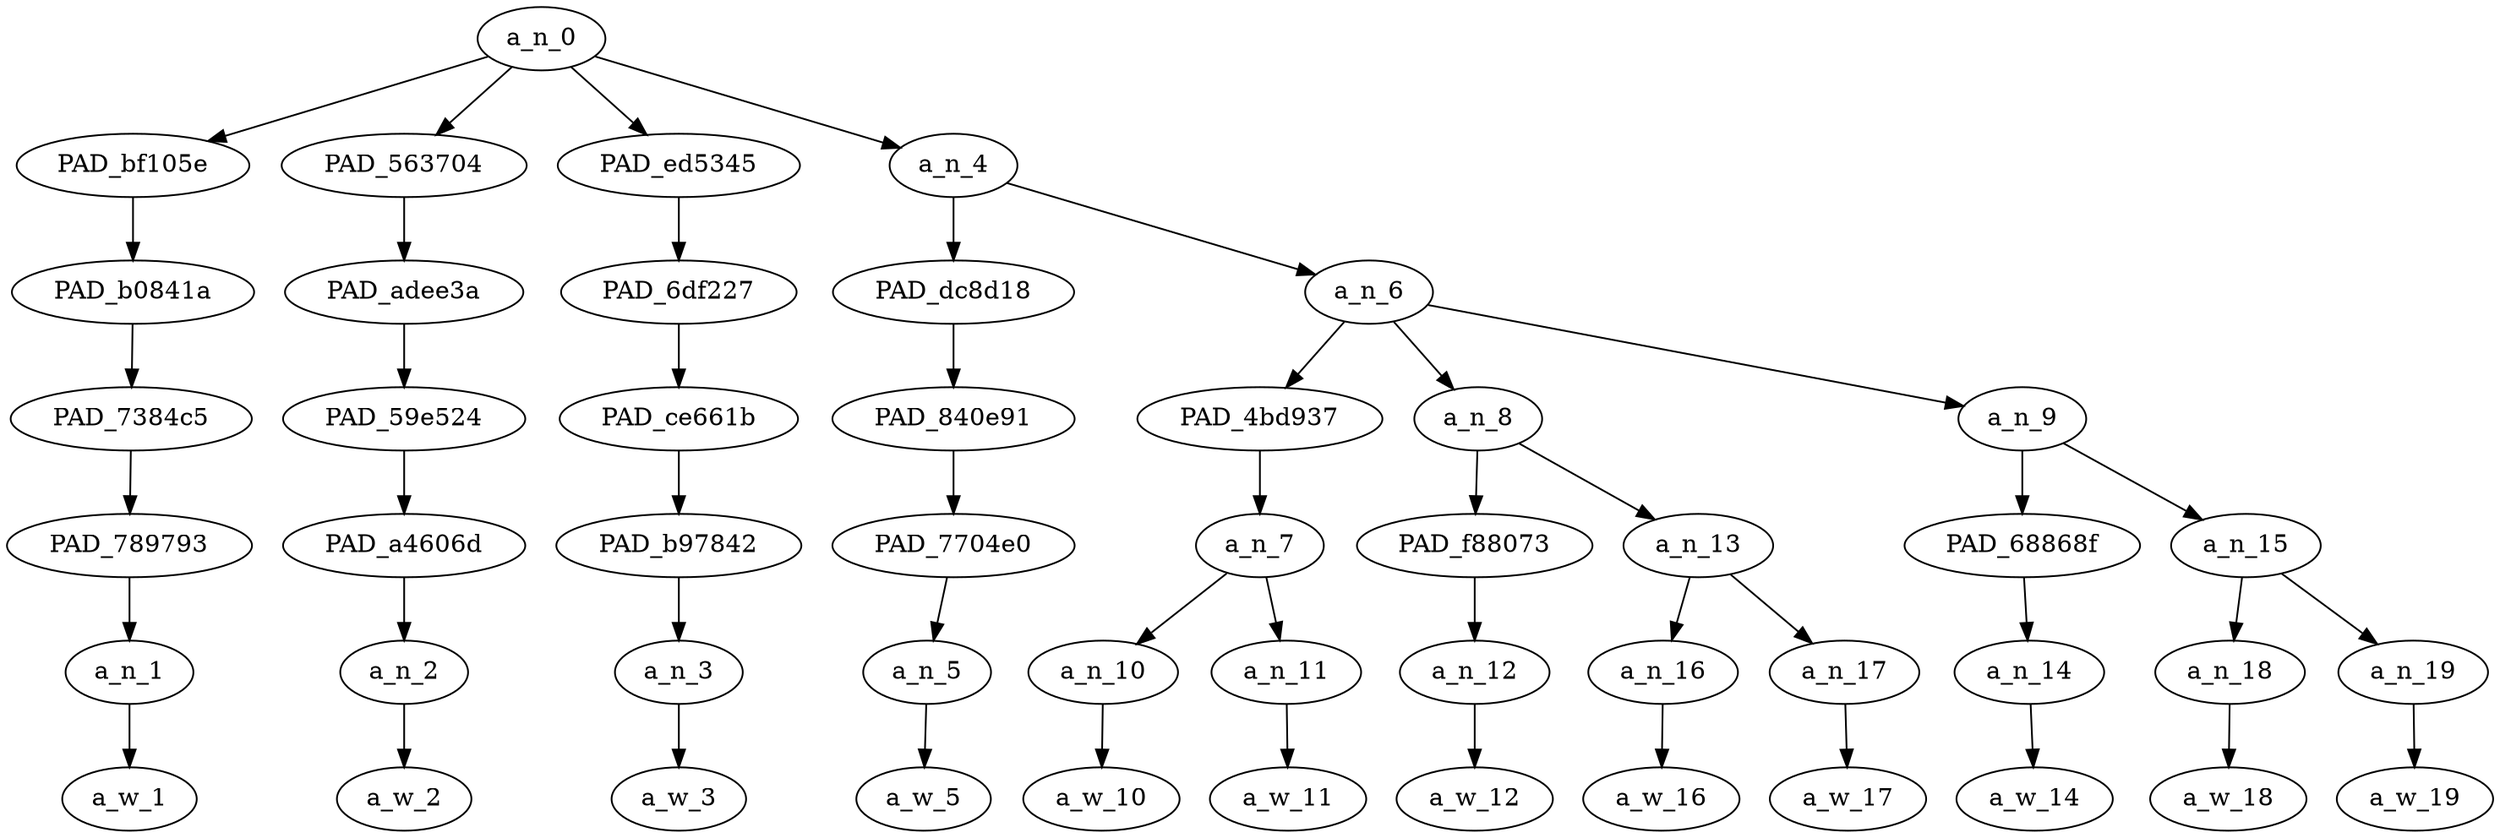 strict digraph "" {
	a_n_0	[div_dir=-1,
		index=0,
		level=6,
		pos="2.0,6!",
		text_span="[0, 1, 2, 3, 4, 5, 6, 7, 8, 9, 10, 11]",
		value=1.00000001];
	PAD_bf105e	[div_dir=-1,
		index=0,
		level=5,
		pos="0.0,5!",
		text_span="[0]",
		value=0.11680755];
	a_n_0 -> PAD_bf105e;
	PAD_563704	[div_dir=1,
		index=1,
		level=5,
		pos="1.0,5!",
		text_span="[1]",
		value=0.07730809];
	a_n_0 -> PAD_563704;
	PAD_ed5345	[div_dir=1,
		index=2,
		level=5,
		pos="2.0,5!",
		text_span="[2]",
		value=0.05952555];
	a_n_0 -> PAD_ed5345;
	a_n_4	[div_dir=1,
		index=3,
		level=5,
		pos="5.0,5!",
		text_span="[3, 4, 5, 6, 7, 8, 9, 10, 11]",
		value=0.74614490];
	a_n_0 -> a_n_4;
	PAD_b0841a	[div_dir=-1,
		index=0,
		level=4,
		pos="0.0,4!",
		text_span="[0]",
		value=0.11680755];
	PAD_bf105e -> PAD_b0841a;
	PAD_7384c5	[div_dir=-1,
		index=0,
		level=3,
		pos="0.0,3!",
		text_span="[0]",
		value=0.11680755];
	PAD_b0841a -> PAD_7384c5;
	PAD_789793	[div_dir=-1,
		index=0,
		level=2,
		pos="0.0,2!",
		text_span="[0]",
		value=0.11680755];
	PAD_7384c5 -> PAD_789793;
	a_n_1	[div_dir=-1,
		index=0,
		level=1,
		pos="0.0,1!",
		text_span="[0]",
		value=0.11680755];
	PAD_789793 -> a_n_1;
	a_w_1	[div_dir=0,
		index=0,
		level=0,
		pos="0,0!",
		text_span="[0]",
		value=interesting];
	a_n_1 -> a_w_1;
	PAD_adee3a	[div_dir=1,
		index=1,
		level=4,
		pos="1.0,4!",
		text_span="[1]",
		value=0.07730809];
	PAD_563704 -> PAD_adee3a;
	PAD_59e524	[div_dir=1,
		index=1,
		level=3,
		pos="1.0,3!",
		text_span="[1]",
		value=0.07730809];
	PAD_adee3a -> PAD_59e524;
	PAD_a4606d	[div_dir=1,
		index=1,
		level=2,
		pos="1.0,2!",
		text_span="[1]",
		value=0.07730809];
	PAD_59e524 -> PAD_a4606d;
	a_n_2	[div_dir=1,
		index=1,
		level=1,
		pos="1.0,1!",
		text_span="[1]",
		value=0.07730809];
	PAD_a4606d -> a_n_2;
	a_w_2	[div_dir=0,
		index=1,
		level=0,
		pos="1,0!",
		text_span="[1]",
		value=do];
	a_n_2 -> a_w_2;
	PAD_6df227	[div_dir=1,
		index=2,
		level=4,
		pos="2.0,4!",
		text_span="[2]",
		value=0.05952555];
	PAD_ed5345 -> PAD_6df227;
	PAD_ce661b	[div_dir=1,
		index=2,
		level=3,
		pos="2.0,3!",
		text_span="[2]",
		value=0.05952555];
	PAD_6df227 -> PAD_ce661b;
	PAD_b97842	[div_dir=1,
		index=2,
		level=2,
		pos="2.0,2!",
		text_span="[2]",
		value=0.05952555];
	PAD_ce661b -> PAD_b97842;
	a_n_3	[div_dir=1,
		index=2,
		level=1,
		pos="2.0,1!",
		text_span="[2]",
		value=0.05952555];
	PAD_b97842 -> a_n_3;
	a_w_3	[div_dir=0,
		index=2,
		level=0,
		pos="2,0!",
		text_span="[2]",
		value=you];
	a_n_3 -> a_w_3;
	PAD_dc8d18	[div_dir=-1,
		index=3,
		level=4,
		pos="3.0,4!",
		text_span="[3]",
		value=0.07293782];
	a_n_4 -> PAD_dc8d18;
	a_n_6	[div_dir=1,
		index=4,
		level=4,
		pos="7.0,4!",
		text_span="[4, 5, 6, 7, 8, 9, 10, 11]",
		value=0.67316083];
	a_n_4 -> a_n_6;
	PAD_840e91	[div_dir=-1,
		index=3,
		level=3,
		pos="3.0,3!",
		text_span="[3]",
		value=0.07293782];
	PAD_dc8d18 -> PAD_840e91;
	PAD_7704e0	[div_dir=-1,
		index=3,
		level=2,
		pos="3.0,2!",
		text_span="[3]",
		value=0.07293782];
	PAD_840e91 -> PAD_7704e0;
	a_n_5	[div_dir=-1,
		index=3,
		level=1,
		pos="3.0,1!",
		text_span="[3]",
		value=0.07293782];
	PAD_7704e0 -> a_n_5;
	a_w_5	[div_dir=0,
		index=3,
		level=0,
		pos="3,0!",
		text_span="[3]",
		value=know];
	a_n_5 -> a_w_5;
	PAD_4bd937	[div_dir=-1,
		index=4,
		level=3,
		pos="4.5,3!",
		text_span="[4, 5]",
		value=0.10564366];
	a_n_6 -> PAD_4bd937;
	a_n_8	[div_dir=1,
		index=5,
		level=3,
		pos="6.75,3!",
		text_span="[6, 7, 8]",
		value=0.37433152];
	a_n_6 -> a_n_8;
	a_n_9	[div_dir=-1,
		index=6,
		level=3,
		pos="9.75,3!",
		text_span="[9, 10, 11]",
		value=0.19307516];
	a_n_6 -> a_n_9;
	a_n_7	[div_dir=-1,
		index=4,
		level=2,
		pos="4.5,2!",
		text_span="[4, 5]",
		value=0.10564366];
	PAD_4bd937 -> a_n_7;
	a_n_10	[div_dir=1,
		index=4,
		level=1,
		pos="4.0,1!",
		text_span="[4]",
		value=0.03894500];
	a_n_7 -> a_n_10;
	a_n_11	[div_dir=-1,
		index=5,
		level=1,
		pos="5.0,1!",
		text_span="[5]",
		value=0.06664846];
	a_n_7 -> a_n_11;
	a_w_10	[div_dir=0,
		index=4,
		level=0,
		pos="4,0!",
		text_span="[4]",
		value=a];
	a_n_10 -> a_w_10;
	a_w_11	[div_dir=0,
		index=5,
		level=0,
		pos="5,0!",
		text_span="[5]",
		value=lot];
	a_n_11 -> a_w_11;
	PAD_f88073	[div_dir=-1,
		index=5,
		level=2,
		pos="6.0,2!",
		text_span="[6]",
		value=0.05797994];
	a_n_8 -> PAD_f88073;
	a_n_13	[div_dir=1,
		index=6,
		level=2,
		pos="7.5,2!",
		text_span="[7, 8]",
		value=0.31602103];
	a_n_8 -> a_n_13;
	a_n_12	[div_dir=-1,
		index=6,
		level=1,
		pos="6.0,1!",
		text_span="[6]",
		value=0.05797994];
	PAD_f88073 -> a_n_12;
	a_w_12	[div_dir=0,
		index=6,
		level=0,
		pos="6,0!",
		text_span="[6]",
		value=of];
	a_n_12 -> a_w_12;
	a_n_16	[div_dir=1,
		index=7,
		level=1,
		pos="7.0,1!",
		text_span="[7]",
		value=0.19227415];
	a_n_13 -> a_n_16;
	a_n_17	[div_dir=1,
		index=8,
		level=1,
		pos="8.0,1!",
		text_span="[8]",
		value=0.12328320];
	a_n_13 -> a_n_17;
	a_w_16	[div_dir=0,
		index=7,
		level=0,
		pos="7,0!",
		text_span="[7]",
		value=jewish];
	a_n_16 -> a_w_16;
	a_w_17	[div_dir=0,
		index=8,
		level=0,
		pos="8,0!",
		text_span="[8]",
		value=women];
	a_n_17 -> a_w_17;
	PAD_68868f	[div_dir=1,
		index=7,
		level=2,
		pos="9.0,2!",
		text_span="[9]",
		value=0.05226569];
	a_n_9 -> PAD_68868f;
	a_n_15	[div_dir=-1,
		index=8,
		level=2,
		pos="10.5,2!",
		text_span="[10, 11]",
		value=0.14071352];
	a_n_9 -> a_n_15;
	a_n_14	[div_dir=1,
		index=9,
		level=1,
		pos="9.0,1!",
		text_span="[9]",
		value=0.05226569];
	PAD_68868f -> a_n_14;
	a_w_14	[div_dir=0,
		index=9,
		level=0,
		pos="9,0!",
		text_span="[9]",
		value=in];
	a_n_14 -> a_w_14;
	a_n_18	[div_dir=-1,
		index=10,
		level=1,
		pos="10.0,1!",
		text_span="[10]",
		value=0.07147042];
	a_n_15 -> a_n_18;
	a_n_19	[div_dir=-1,
		index=11,
		level=1,
		pos="11.0,1!",
		text_span="[11]",
		value=0.06909296];
	a_n_15 -> a_n_19;
	a_w_18	[div_dir=0,
		index=10,
		level=0,
		pos="10,0!",
		text_span="[10]",
		value=real];
	a_n_18 -> a_w_18;
	a_w_19	[div_dir=0,
		index=11,
		level=0,
		pos="11,0!",
		text_span="[11]",
		value=life];
	a_n_19 -> a_w_19;
}
